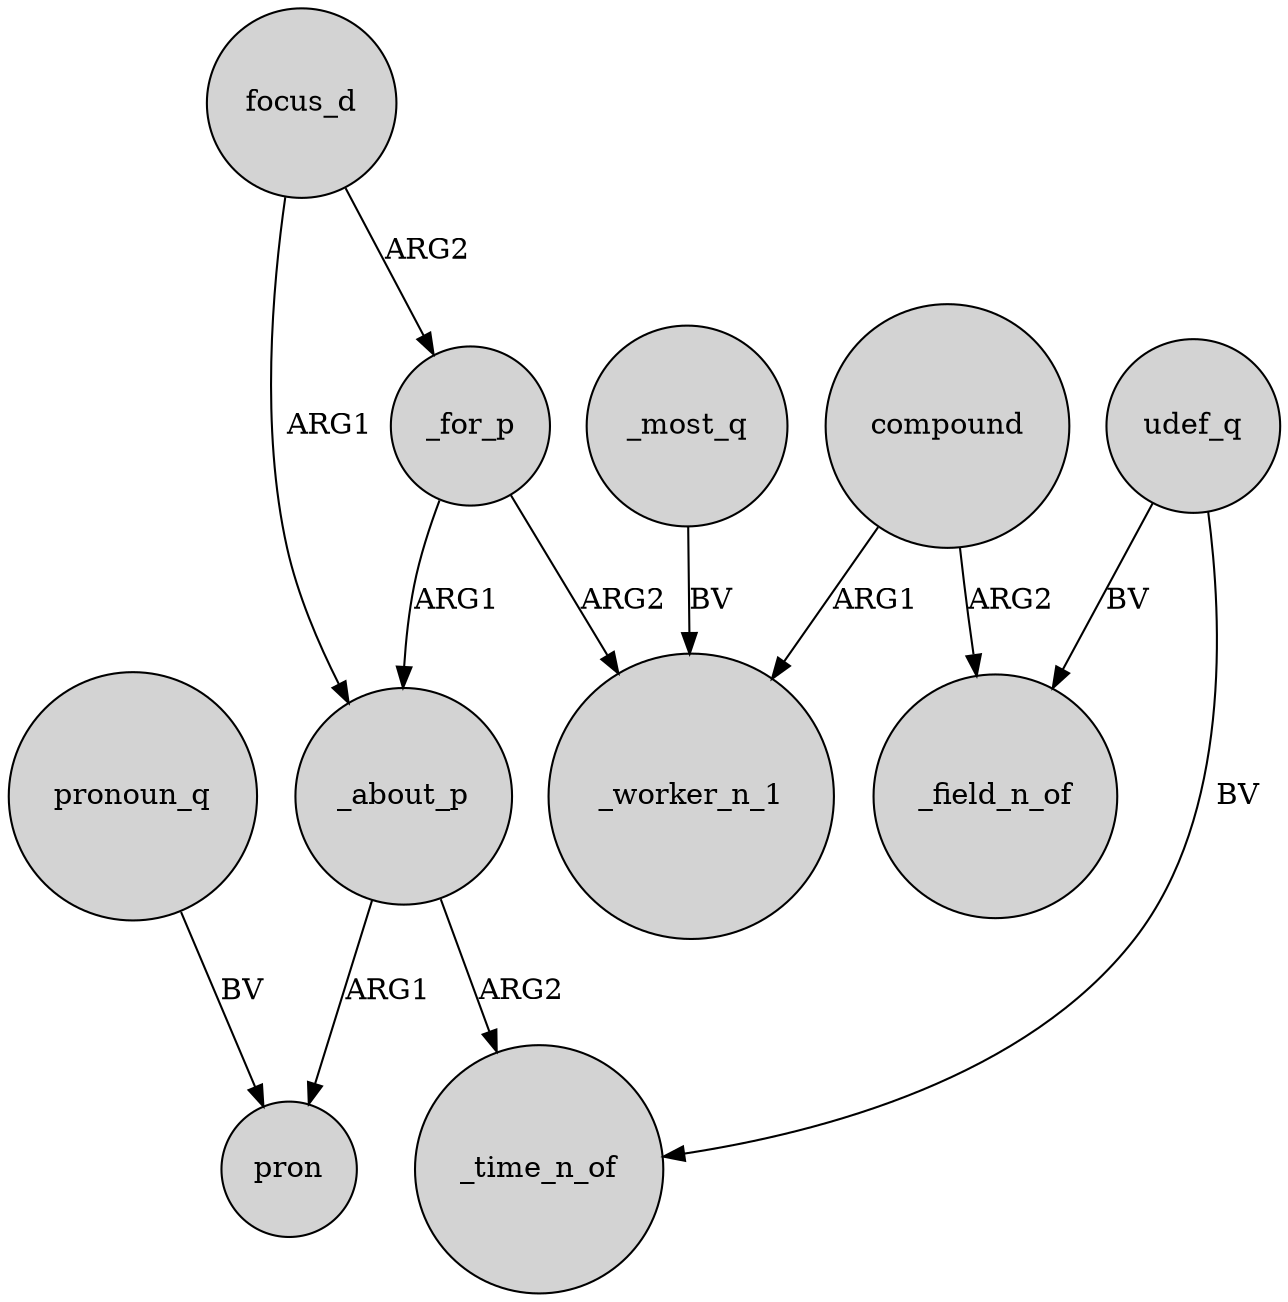 digraph {
	node [shape=circle style=filled]
	_for_p -> _about_p [label=ARG1]
	focus_d -> _about_p [label=ARG1]
	compound -> _worker_n_1 [label=ARG1]
	compound -> _field_n_of [label=ARG2]
	_about_p -> pron [label=ARG1]
	udef_q -> _time_n_of [label=BV]
	focus_d -> _for_p [label=ARG2]
	_most_q -> _worker_n_1 [label=BV]
	udef_q -> _field_n_of [label=BV]
	_for_p -> _worker_n_1 [label=ARG2]
	_about_p -> _time_n_of [label=ARG2]
	pronoun_q -> pron [label=BV]
}
